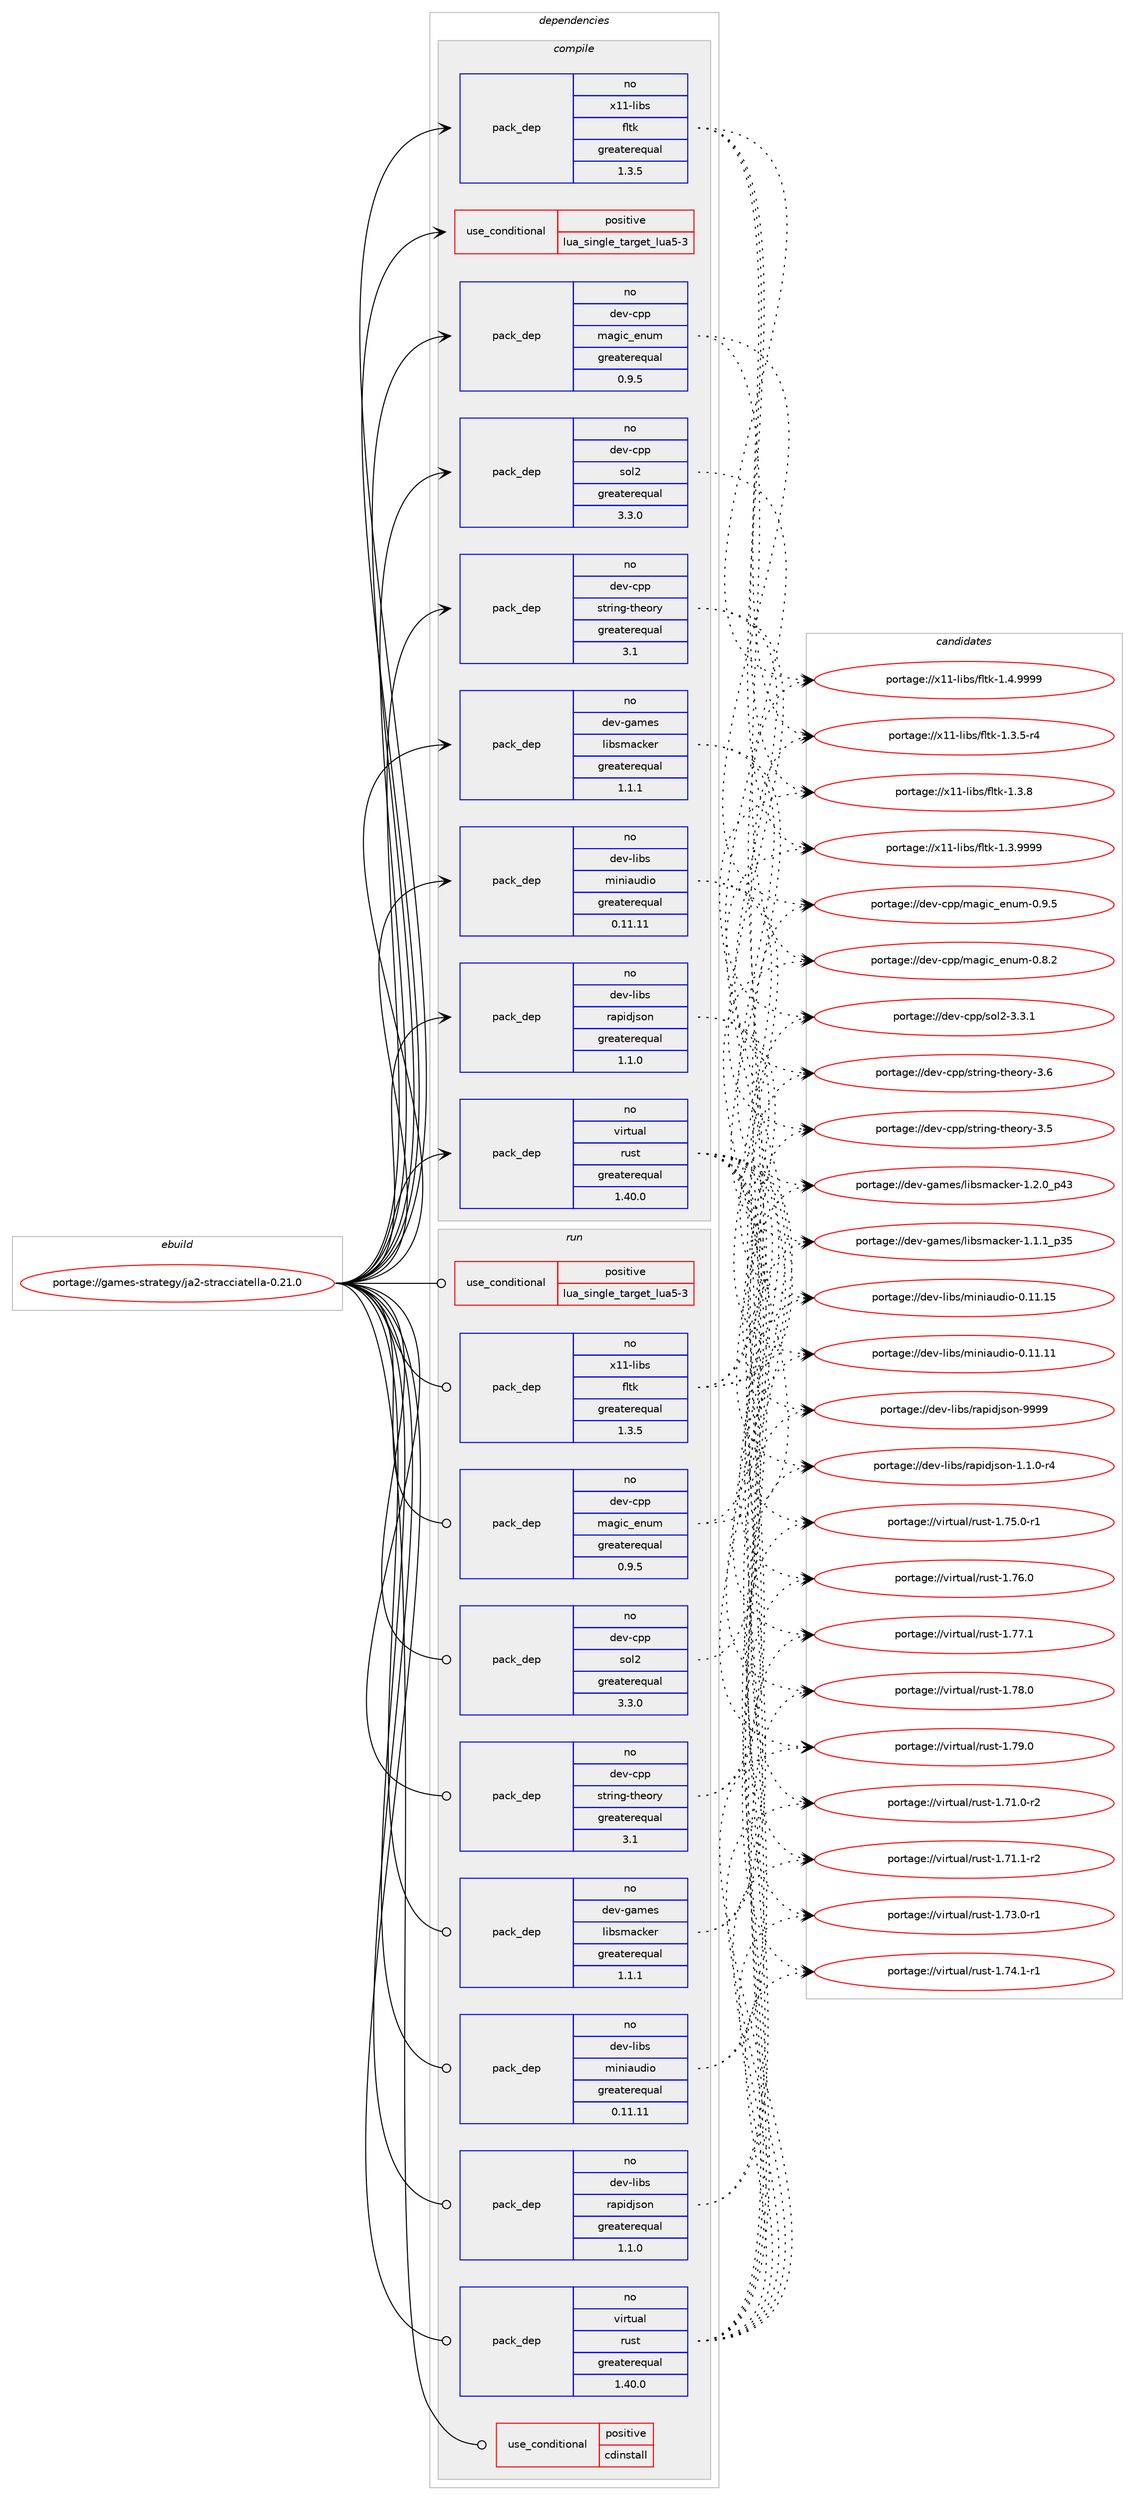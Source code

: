 digraph prolog {

# *************
# Graph options
# *************

newrank=true;
concentrate=true;
compound=true;
graph [rankdir=LR,fontname=Helvetica,fontsize=10,ranksep=1.5];#, ranksep=2.5, nodesep=0.2];
edge  [arrowhead=vee];
node  [fontname=Helvetica,fontsize=10];

# **********
# The ebuild
# **********

subgraph cluster_leftcol {
color=gray;
rank=same;
label=<<i>ebuild</i>>;
id [label="portage://games-strategy/ja2-stracciatella-0.21.0", color=red, width=4, href="../games-strategy/ja2-stracciatella-0.21.0.svg"];
}

# ****************
# The dependencies
# ****************

subgraph cluster_midcol {
color=gray;
label=<<i>dependencies</i>>;
subgraph cluster_compile {
fillcolor="#eeeeee";
style=filled;
label=<<i>compile</i>>;
subgraph cond63387 {
dependency116917 [label=<<TABLE BORDER="0" CELLBORDER="1" CELLSPACING="0" CELLPADDING="4"><TR><TD ROWSPAN="3" CELLPADDING="10">use_conditional</TD></TR><TR><TD>positive</TD></TR><TR><TD>lua_single_target_lua5-3</TD></TR></TABLE>>, shape=none, color=red];
# *** BEGIN UNKNOWN DEPENDENCY TYPE (TODO) ***
# dependency116917 -> package_dependency(portage://games-strategy/ja2-stracciatella-0.21.0,install,no,dev-lang,lua,none,[,,],[slot(5.3)],[])
# *** END UNKNOWN DEPENDENCY TYPE (TODO) ***

}
id:e -> dependency116917:w [weight=20,style="solid",arrowhead="vee"];
subgraph pack52025 {
dependency116918 [label=<<TABLE BORDER="0" CELLBORDER="1" CELLSPACING="0" CELLPADDING="4" WIDTH="220"><TR><TD ROWSPAN="6" CELLPADDING="30">pack_dep</TD></TR><TR><TD WIDTH="110">no</TD></TR><TR><TD>dev-cpp</TD></TR><TR><TD>magic_enum</TD></TR><TR><TD>greaterequal</TD></TR><TR><TD>0.9.5</TD></TR></TABLE>>, shape=none, color=blue];
}
id:e -> dependency116918:w [weight=20,style="solid",arrowhead="vee"];
subgraph pack52026 {
dependency116919 [label=<<TABLE BORDER="0" CELLBORDER="1" CELLSPACING="0" CELLPADDING="4" WIDTH="220"><TR><TD ROWSPAN="6" CELLPADDING="30">pack_dep</TD></TR><TR><TD WIDTH="110">no</TD></TR><TR><TD>dev-cpp</TD></TR><TR><TD>sol2</TD></TR><TR><TD>greaterequal</TD></TR><TR><TD>3.3.0</TD></TR></TABLE>>, shape=none, color=blue];
}
id:e -> dependency116919:w [weight=20,style="solid",arrowhead="vee"];
subgraph pack52027 {
dependency116920 [label=<<TABLE BORDER="0" CELLBORDER="1" CELLSPACING="0" CELLPADDING="4" WIDTH="220"><TR><TD ROWSPAN="6" CELLPADDING="30">pack_dep</TD></TR><TR><TD WIDTH="110">no</TD></TR><TR><TD>dev-cpp</TD></TR><TR><TD>string-theory</TD></TR><TR><TD>greaterequal</TD></TR><TR><TD>3.1</TD></TR></TABLE>>, shape=none, color=blue];
}
id:e -> dependency116920:w [weight=20,style="solid",arrowhead="vee"];
subgraph pack52028 {
dependency116921 [label=<<TABLE BORDER="0" CELLBORDER="1" CELLSPACING="0" CELLPADDING="4" WIDTH="220"><TR><TD ROWSPAN="6" CELLPADDING="30">pack_dep</TD></TR><TR><TD WIDTH="110">no</TD></TR><TR><TD>dev-games</TD></TR><TR><TD>libsmacker</TD></TR><TR><TD>greaterequal</TD></TR><TR><TD>1.1.1</TD></TR></TABLE>>, shape=none, color=blue];
}
id:e -> dependency116921:w [weight=20,style="solid",arrowhead="vee"];
subgraph pack52029 {
dependency116922 [label=<<TABLE BORDER="0" CELLBORDER="1" CELLSPACING="0" CELLPADDING="4" WIDTH="220"><TR><TD ROWSPAN="6" CELLPADDING="30">pack_dep</TD></TR><TR><TD WIDTH="110">no</TD></TR><TR><TD>dev-libs</TD></TR><TR><TD>miniaudio</TD></TR><TR><TD>greaterequal</TD></TR><TR><TD>0.11.11</TD></TR></TABLE>>, shape=none, color=blue];
}
id:e -> dependency116922:w [weight=20,style="solid",arrowhead="vee"];
subgraph pack52030 {
dependency116923 [label=<<TABLE BORDER="0" CELLBORDER="1" CELLSPACING="0" CELLPADDING="4" WIDTH="220"><TR><TD ROWSPAN="6" CELLPADDING="30">pack_dep</TD></TR><TR><TD WIDTH="110">no</TD></TR><TR><TD>dev-libs</TD></TR><TR><TD>rapidjson</TD></TR><TR><TD>greaterequal</TD></TR><TR><TD>1.1.0</TD></TR></TABLE>>, shape=none, color=blue];
}
id:e -> dependency116923:w [weight=20,style="solid",arrowhead="vee"];
# *** BEGIN UNKNOWN DEPENDENCY TYPE (TODO) ***
# id -> package_dependency(portage://games-strategy/ja2-stracciatella-0.21.0,install,no,media-libs,libsdl2,none,[,,],[],[use(enable(X),none),use(enable(sound),none),use(enable(video),none)])
# *** END UNKNOWN DEPENDENCY TYPE (TODO) ***

subgraph pack52031 {
dependency116924 [label=<<TABLE BORDER="0" CELLBORDER="1" CELLSPACING="0" CELLPADDING="4" WIDTH="220"><TR><TD ROWSPAN="6" CELLPADDING="30">pack_dep</TD></TR><TR><TD WIDTH="110">no</TD></TR><TR><TD>virtual</TD></TR><TR><TD>rust</TD></TR><TR><TD>greaterequal</TD></TR><TR><TD>1.40.0</TD></TR></TABLE>>, shape=none, color=blue];
}
id:e -> dependency116924:w [weight=20,style="solid",arrowhead="vee"];
subgraph pack52032 {
dependency116925 [label=<<TABLE BORDER="0" CELLBORDER="1" CELLSPACING="0" CELLPADDING="4" WIDTH="220"><TR><TD ROWSPAN="6" CELLPADDING="30">pack_dep</TD></TR><TR><TD WIDTH="110">no</TD></TR><TR><TD>x11-libs</TD></TR><TR><TD>fltk</TD></TR><TR><TD>greaterequal</TD></TR><TR><TD>1.3.5</TD></TR></TABLE>>, shape=none, color=blue];
}
id:e -> dependency116925:w [weight=20,style="solid",arrowhead="vee"];
}
subgraph cluster_compileandrun {
fillcolor="#eeeeee";
style=filled;
label=<<i>compile and run</i>>;
}
subgraph cluster_run {
fillcolor="#eeeeee";
style=filled;
label=<<i>run</i>>;
subgraph cond63388 {
dependency116926 [label=<<TABLE BORDER="0" CELLBORDER="1" CELLSPACING="0" CELLPADDING="4"><TR><TD ROWSPAN="3" CELLPADDING="10">use_conditional</TD></TR><TR><TD>positive</TD></TR><TR><TD>cdinstall</TD></TR></TABLE>>, shape=none, color=red];
# *** BEGIN UNKNOWN DEPENDENCY TYPE (TODO) ***
# dependency116926 -> package_dependency(portage://games-strategy/ja2-stracciatella-0.21.0,run,no,games-strategy,ja2-stracciatella-data,none,[,,],[],[])
# *** END UNKNOWN DEPENDENCY TYPE (TODO) ***

}
id:e -> dependency116926:w [weight=20,style="solid",arrowhead="odot"];
subgraph cond63389 {
dependency116927 [label=<<TABLE BORDER="0" CELLBORDER="1" CELLSPACING="0" CELLPADDING="4"><TR><TD ROWSPAN="3" CELLPADDING="10">use_conditional</TD></TR><TR><TD>positive</TD></TR><TR><TD>lua_single_target_lua5-3</TD></TR></TABLE>>, shape=none, color=red];
# *** BEGIN UNKNOWN DEPENDENCY TYPE (TODO) ***
# dependency116927 -> package_dependency(portage://games-strategy/ja2-stracciatella-0.21.0,run,no,dev-lang,lua,none,[,,],[slot(5.3)],[])
# *** END UNKNOWN DEPENDENCY TYPE (TODO) ***

}
id:e -> dependency116927:w [weight=20,style="solid",arrowhead="odot"];
subgraph pack52033 {
dependency116928 [label=<<TABLE BORDER="0" CELLBORDER="1" CELLSPACING="0" CELLPADDING="4" WIDTH="220"><TR><TD ROWSPAN="6" CELLPADDING="30">pack_dep</TD></TR><TR><TD WIDTH="110">no</TD></TR><TR><TD>dev-cpp</TD></TR><TR><TD>magic_enum</TD></TR><TR><TD>greaterequal</TD></TR><TR><TD>0.9.5</TD></TR></TABLE>>, shape=none, color=blue];
}
id:e -> dependency116928:w [weight=20,style="solid",arrowhead="odot"];
subgraph pack52034 {
dependency116929 [label=<<TABLE BORDER="0" CELLBORDER="1" CELLSPACING="0" CELLPADDING="4" WIDTH="220"><TR><TD ROWSPAN="6" CELLPADDING="30">pack_dep</TD></TR><TR><TD WIDTH="110">no</TD></TR><TR><TD>dev-cpp</TD></TR><TR><TD>sol2</TD></TR><TR><TD>greaterequal</TD></TR><TR><TD>3.3.0</TD></TR></TABLE>>, shape=none, color=blue];
}
id:e -> dependency116929:w [weight=20,style="solid",arrowhead="odot"];
subgraph pack52035 {
dependency116930 [label=<<TABLE BORDER="0" CELLBORDER="1" CELLSPACING="0" CELLPADDING="4" WIDTH="220"><TR><TD ROWSPAN="6" CELLPADDING="30">pack_dep</TD></TR><TR><TD WIDTH="110">no</TD></TR><TR><TD>dev-cpp</TD></TR><TR><TD>string-theory</TD></TR><TR><TD>greaterequal</TD></TR><TR><TD>3.1</TD></TR></TABLE>>, shape=none, color=blue];
}
id:e -> dependency116930:w [weight=20,style="solid",arrowhead="odot"];
subgraph pack52036 {
dependency116931 [label=<<TABLE BORDER="0" CELLBORDER="1" CELLSPACING="0" CELLPADDING="4" WIDTH="220"><TR><TD ROWSPAN="6" CELLPADDING="30">pack_dep</TD></TR><TR><TD WIDTH="110">no</TD></TR><TR><TD>dev-games</TD></TR><TR><TD>libsmacker</TD></TR><TR><TD>greaterequal</TD></TR><TR><TD>1.1.1</TD></TR></TABLE>>, shape=none, color=blue];
}
id:e -> dependency116931:w [weight=20,style="solid",arrowhead="odot"];
subgraph pack52037 {
dependency116932 [label=<<TABLE BORDER="0" CELLBORDER="1" CELLSPACING="0" CELLPADDING="4" WIDTH="220"><TR><TD ROWSPAN="6" CELLPADDING="30">pack_dep</TD></TR><TR><TD WIDTH="110">no</TD></TR><TR><TD>dev-libs</TD></TR><TR><TD>miniaudio</TD></TR><TR><TD>greaterequal</TD></TR><TR><TD>0.11.11</TD></TR></TABLE>>, shape=none, color=blue];
}
id:e -> dependency116932:w [weight=20,style="solid",arrowhead="odot"];
subgraph pack52038 {
dependency116933 [label=<<TABLE BORDER="0" CELLBORDER="1" CELLSPACING="0" CELLPADDING="4" WIDTH="220"><TR><TD ROWSPAN="6" CELLPADDING="30">pack_dep</TD></TR><TR><TD WIDTH="110">no</TD></TR><TR><TD>dev-libs</TD></TR><TR><TD>rapidjson</TD></TR><TR><TD>greaterequal</TD></TR><TR><TD>1.1.0</TD></TR></TABLE>>, shape=none, color=blue];
}
id:e -> dependency116933:w [weight=20,style="solid",arrowhead="odot"];
# *** BEGIN UNKNOWN DEPENDENCY TYPE (TODO) ***
# id -> package_dependency(portage://games-strategy/ja2-stracciatella-0.21.0,run,no,media-libs,libsdl2,none,[,,],[],[use(enable(X),none),use(enable(sound),none),use(enable(video),none)])
# *** END UNKNOWN DEPENDENCY TYPE (TODO) ***

subgraph pack52039 {
dependency116934 [label=<<TABLE BORDER="0" CELLBORDER="1" CELLSPACING="0" CELLPADDING="4" WIDTH="220"><TR><TD ROWSPAN="6" CELLPADDING="30">pack_dep</TD></TR><TR><TD WIDTH="110">no</TD></TR><TR><TD>virtual</TD></TR><TR><TD>rust</TD></TR><TR><TD>greaterequal</TD></TR><TR><TD>1.40.0</TD></TR></TABLE>>, shape=none, color=blue];
}
id:e -> dependency116934:w [weight=20,style="solid",arrowhead="odot"];
subgraph pack52040 {
dependency116935 [label=<<TABLE BORDER="0" CELLBORDER="1" CELLSPACING="0" CELLPADDING="4" WIDTH="220"><TR><TD ROWSPAN="6" CELLPADDING="30">pack_dep</TD></TR><TR><TD WIDTH="110">no</TD></TR><TR><TD>x11-libs</TD></TR><TR><TD>fltk</TD></TR><TR><TD>greaterequal</TD></TR><TR><TD>1.3.5</TD></TR></TABLE>>, shape=none, color=blue];
}
id:e -> dependency116935:w [weight=20,style="solid",arrowhead="odot"];
}
}

# **************
# The candidates
# **************

subgraph cluster_choices {
rank=same;
color=gray;
label=<<i>candidates</i>>;

subgraph choice52025 {
color=black;
nodesep=1;
choice100101118459911211247109971031059995101110117109454846564650 [label="portage://dev-cpp/magic_enum-0.8.2", color=red, width=4,href="../dev-cpp/magic_enum-0.8.2.svg"];
choice100101118459911211247109971031059995101110117109454846574653 [label="portage://dev-cpp/magic_enum-0.9.5", color=red, width=4,href="../dev-cpp/magic_enum-0.9.5.svg"];
dependency116918:e -> choice100101118459911211247109971031059995101110117109454846564650:w [style=dotted,weight="100"];
dependency116918:e -> choice100101118459911211247109971031059995101110117109454846574653:w [style=dotted,weight="100"];
}
subgraph choice52026 {
color=black;
nodesep=1;
choice10010111845991121124711511110850455146514649 [label="portage://dev-cpp/sol2-3.3.1", color=red, width=4,href="../dev-cpp/sol2-3.3.1.svg"];
dependency116919:e -> choice10010111845991121124711511110850455146514649:w [style=dotted,weight="100"];
}
subgraph choice52027 {
color=black;
nodesep=1;
choice1001011184599112112471151161141051101034511610410111111412145514653 [label="portage://dev-cpp/string-theory-3.5", color=red, width=4,href="../dev-cpp/string-theory-3.5.svg"];
choice1001011184599112112471151161141051101034511610410111111412145514654 [label="portage://dev-cpp/string-theory-3.6", color=red, width=4,href="../dev-cpp/string-theory-3.6.svg"];
dependency116920:e -> choice1001011184599112112471151161141051101034511610410111111412145514653:w [style=dotted,weight="100"];
dependency116920:e -> choice1001011184599112112471151161141051101034511610410111111412145514654:w [style=dotted,weight="100"];
}
subgraph choice52028 {
color=black;
nodesep=1;
choice100101118451039710910111547108105981151099799107101114454946494649951125153 [label="portage://dev-games/libsmacker-1.1.1_p35", color=red, width=4,href="../dev-games/libsmacker-1.1.1_p35.svg"];
choice100101118451039710910111547108105981151099799107101114454946504648951125251 [label="portage://dev-games/libsmacker-1.2.0_p43", color=red, width=4,href="../dev-games/libsmacker-1.2.0_p43.svg"];
dependency116921:e -> choice100101118451039710910111547108105981151099799107101114454946494649951125153:w [style=dotted,weight="100"];
dependency116921:e -> choice100101118451039710910111547108105981151099799107101114454946504648951125251:w [style=dotted,weight="100"];
}
subgraph choice52029 {
color=black;
nodesep=1;
choice100101118451081059811547109105110105971171001051114548464949464949 [label="portage://dev-libs/miniaudio-0.11.11", color=red, width=4,href="../dev-libs/miniaudio-0.11.11.svg"];
choice100101118451081059811547109105110105971171001051114548464949464953 [label="portage://dev-libs/miniaudio-0.11.15", color=red, width=4,href="../dev-libs/miniaudio-0.11.15.svg"];
dependency116922:e -> choice100101118451081059811547109105110105971171001051114548464949464949:w [style=dotted,weight="100"];
dependency116922:e -> choice100101118451081059811547109105110105971171001051114548464949464953:w [style=dotted,weight="100"];
}
subgraph choice52030 {
color=black;
nodesep=1;
choice100101118451081059811547114971121051001061151111104549464946484511452 [label="portage://dev-libs/rapidjson-1.1.0-r4", color=red, width=4,href="../dev-libs/rapidjson-1.1.0-r4.svg"];
choice100101118451081059811547114971121051001061151111104557575757 [label="portage://dev-libs/rapidjson-9999", color=red, width=4,href="../dev-libs/rapidjson-9999.svg"];
dependency116923:e -> choice100101118451081059811547114971121051001061151111104549464946484511452:w [style=dotted,weight="100"];
dependency116923:e -> choice100101118451081059811547114971121051001061151111104557575757:w [style=dotted,weight="100"];
}
subgraph choice52031 {
color=black;
nodesep=1;
choice1181051141161179710847114117115116454946554946484511450 [label="portage://virtual/rust-1.71.0-r2", color=red, width=4,href="../virtual/rust-1.71.0-r2.svg"];
choice1181051141161179710847114117115116454946554946494511450 [label="portage://virtual/rust-1.71.1-r2", color=red, width=4,href="../virtual/rust-1.71.1-r2.svg"];
choice1181051141161179710847114117115116454946555146484511449 [label="portage://virtual/rust-1.73.0-r1", color=red, width=4,href="../virtual/rust-1.73.0-r1.svg"];
choice1181051141161179710847114117115116454946555246494511449 [label="portage://virtual/rust-1.74.1-r1", color=red, width=4,href="../virtual/rust-1.74.1-r1.svg"];
choice1181051141161179710847114117115116454946555346484511449 [label="portage://virtual/rust-1.75.0-r1", color=red, width=4,href="../virtual/rust-1.75.0-r1.svg"];
choice118105114116117971084711411711511645494655544648 [label="portage://virtual/rust-1.76.0", color=red, width=4,href="../virtual/rust-1.76.0.svg"];
choice118105114116117971084711411711511645494655554649 [label="portage://virtual/rust-1.77.1", color=red, width=4,href="../virtual/rust-1.77.1.svg"];
choice118105114116117971084711411711511645494655564648 [label="portage://virtual/rust-1.78.0", color=red, width=4,href="../virtual/rust-1.78.0.svg"];
choice118105114116117971084711411711511645494655574648 [label="portage://virtual/rust-1.79.0", color=red, width=4,href="../virtual/rust-1.79.0.svg"];
dependency116924:e -> choice1181051141161179710847114117115116454946554946484511450:w [style=dotted,weight="100"];
dependency116924:e -> choice1181051141161179710847114117115116454946554946494511450:w [style=dotted,weight="100"];
dependency116924:e -> choice1181051141161179710847114117115116454946555146484511449:w [style=dotted,weight="100"];
dependency116924:e -> choice1181051141161179710847114117115116454946555246494511449:w [style=dotted,weight="100"];
dependency116924:e -> choice1181051141161179710847114117115116454946555346484511449:w [style=dotted,weight="100"];
dependency116924:e -> choice118105114116117971084711411711511645494655544648:w [style=dotted,weight="100"];
dependency116924:e -> choice118105114116117971084711411711511645494655554649:w [style=dotted,weight="100"];
dependency116924:e -> choice118105114116117971084711411711511645494655564648:w [style=dotted,weight="100"];
dependency116924:e -> choice118105114116117971084711411711511645494655574648:w [style=dotted,weight="100"];
}
subgraph choice52032 {
color=black;
nodesep=1;
choice12049494510810598115471021081161074549465146534511452 [label="portage://x11-libs/fltk-1.3.5-r4", color=red, width=4,href="../x11-libs/fltk-1.3.5-r4.svg"];
choice1204949451081059811547102108116107454946514656 [label="portage://x11-libs/fltk-1.3.8", color=red, width=4,href="../x11-libs/fltk-1.3.8.svg"];
choice1204949451081059811547102108116107454946514657575757 [label="portage://x11-libs/fltk-1.3.9999", color=red, width=4,href="../x11-libs/fltk-1.3.9999.svg"];
choice1204949451081059811547102108116107454946524657575757 [label="portage://x11-libs/fltk-1.4.9999", color=red, width=4,href="../x11-libs/fltk-1.4.9999.svg"];
dependency116925:e -> choice12049494510810598115471021081161074549465146534511452:w [style=dotted,weight="100"];
dependency116925:e -> choice1204949451081059811547102108116107454946514656:w [style=dotted,weight="100"];
dependency116925:e -> choice1204949451081059811547102108116107454946514657575757:w [style=dotted,weight="100"];
dependency116925:e -> choice1204949451081059811547102108116107454946524657575757:w [style=dotted,weight="100"];
}
subgraph choice52033 {
color=black;
nodesep=1;
choice100101118459911211247109971031059995101110117109454846564650 [label="portage://dev-cpp/magic_enum-0.8.2", color=red, width=4,href="../dev-cpp/magic_enum-0.8.2.svg"];
choice100101118459911211247109971031059995101110117109454846574653 [label="portage://dev-cpp/magic_enum-0.9.5", color=red, width=4,href="../dev-cpp/magic_enum-0.9.5.svg"];
dependency116928:e -> choice100101118459911211247109971031059995101110117109454846564650:w [style=dotted,weight="100"];
dependency116928:e -> choice100101118459911211247109971031059995101110117109454846574653:w [style=dotted,weight="100"];
}
subgraph choice52034 {
color=black;
nodesep=1;
choice10010111845991121124711511110850455146514649 [label="portage://dev-cpp/sol2-3.3.1", color=red, width=4,href="../dev-cpp/sol2-3.3.1.svg"];
dependency116929:e -> choice10010111845991121124711511110850455146514649:w [style=dotted,weight="100"];
}
subgraph choice52035 {
color=black;
nodesep=1;
choice1001011184599112112471151161141051101034511610410111111412145514653 [label="portage://dev-cpp/string-theory-3.5", color=red, width=4,href="../dev-cpp/string-theory-3.5.svg"];
choice1001011184599112112471151161141051101034511610410111111412145514654 [label="portage://dev-cpp/string-theory-3.6", color=red, width=4,href="../dev-cpp/string-theory-3.6.svg"];
dependency116930:e -> choice1001011184599112112471151161141051101034511610410111111412145514653:w [style=dotted,weight="100"];
dependency116930:e -> choice1001011184599112112471151161141051101034511610410111111412145514654:w [style=dotted,weight="100"];
}
subgraph choice52036 {
color=black;
nodesep=1;
choice100101118451039710910111547108105981151099799107101114454946494649951125153 [label="portage://dev-games/libsmacker-1.1.1_p35", color=red, width=4,href="../dev-games/libsmacker-1.1.1_p35.svg"];
choice100101118451039710910111547108105981151099799107101114454946504648951125251 [label="portage://dev-games/libsmacker-1.2.0_p43", color=red, width=4,href="../dev-games/libsmacker-1.2.0_p43.svg"];
dependency116931:e -> choice100101118451039710910111547108105981151099799107101114454946494649951125153:w [style=dotted,weight="100"];
dependency116931:e -> choice100101118451039710910111547108105981151099799107101114454946504648951125251:w [style=dotted,weight="100"];
}
subgraph choice52037 {
color=black;
nodesep=1;
choice100101118451081059811547109105110105971171001051114548464949464949 [label="portage://dev-libs/miniaudio-0.11.11", color=red, width=4,href="../dev-libs/miniaudio-0.11.11.svg"];
choice100101118451081059811547109105110105971171001051114548464949464953 [label="portage://dev-libs/miniaudio-0.11.15", color=red, width=4,href="../dev-libs/miniaudio-0.11.15.svg"];
dependency116932:e -> choice100101118451081059811547109105110105971171001051114548464949464949:w [style=dotted,weight="100"];
dependency116932:e -> choice100101118451081059811547109105110105971171001051114548464949464953:w [style=dotted,weight="100"];
}
subgraph choice52038 {
color=black;
nodesep=1;
choice100101118451081059811547114971121051001061151111104549464946484511452 [label="portage://dev-libs/rapidjson-1.1.0-r4", color=red, width=4,href="../dev-libs/rapidjson-1.1.0-r4.svg"];
choice100101118451081059811547114971121051001061151111104557575757 [label="portage://dev-libs/rapidjson-9999", color=red, width=4,href="../dev-libs/rapidjson-9999.svg"];
dependency116933:e -> choice100101118451081059811547114971121051001061151111104549464946484511452:w [style=dotted,weight="100"];
dependency116933:e -> choice100101118451081059811547114971121051001061151111104557575757:w [style=dotted,weight="100"];
}
subgraph choice52039 {
color=black;
nodesep=1;
choice1181051141161179710847114117115116454946554946484511450 [label="portage://virtual/rust-1.71.0-r2", color=red, width=4,href="../virtual/rust-1.71.0-r2.svg"];
choice1181051141161179710847114117115116454946554946494511450 [label="portage://virtual/rust-1.71.1-r2", color=red, width=4,href="../virtual/rust-1.71.1-r2.svg"];
choice1181051141161179710847114117115116454946555146484511449 [label="portage://virtual/rust-1.73.0-r1", color=red, width=4,href="../virtual/rust-1.73.0-r1.svg"];
choice1181051141161179710847114117115116454946555246494511449 [label="portage://virtual/rust-1.74.1-r1", color=red, width=4,href="../virtual/rust-1.74.1-r1.svg"];
choice1181051141161179710847114117115116454946555346484511449 [label="portage://virtual/rust-1.75.0-r1", color=red, width=4,href="../virtual/rust-1.75.0-r1.svg"];
choice118105114116117971084711411711511645494655544648 [label="portage://virtual/rust-1.76.0", color=red, width=4,href="../virtual/rust-1.76.0.svg"];
choice118105114116117971084711411711511645494655554649 [label="portage://virtual/rust-1.77.1", color=red, width=4,href="../virtual/rust-1.77.1.svg"];
choice118105114116117971084711411711511645494655564648 [label="portage://virtual/rust-1.78.0", color=red, width=4,href="../virtual/rust-1.78.0.svg"];
choice118105114116117971084711411711511645494655574648 [label="portage://virtual/rust-1.79.0", color=red, width=4,href="../virtual/rust-1.79.0.svg"];
dependency116934:e -> choice1181051141161179710847114117115116454946554946484511450:w [style=dotted,weight="100"];
dependency116934:e -> choice1181051141161179710847114117115116454946554946494511450:w [style=dotted,weight="100"];
dependency116934:e -> choice1181051141161179710847114117115116454946555146484511449:w [style=dotted,weight="100"];
dependency116934:e -> choice1181051141161179710847114117115116454946555246494511449:w [style=dotted,weight="100"];
dependency116934:e -> choice1181051141161179710847114117115116454946555346484511449:w [style=dotted,weight="100"];
dependency116934:e -> choice118105114116117971084711411711511645494655544648:w [style=dotted,weight="100"];
dependency116934:e -> choice118105114116117971084711411711511645494655554649:w [style=dotted,weight="100"];
dependency116934:e -> choice118105114116117971084711411711511645494655564648:w [style=dotted,weight="100"];
dependency116934:e -> choice118105114116117971084711411711511645494655574648:w [style=dotted,weight="100"];
}
subgraph choice52040 {
color=black;
nodesep=1;
choice12049494510810598115471021081161074549465146534511452 [label="portage://x11-libs/fltk-1.3.5-r4", color=red, width=4,href="../x11-libs/fltk-1.3.5-r4.svg"];
choice1204949451081059811547102108116107454946514656 [label="portage://x11-libs/fltk-1.3.8", color=red, width=4,href="../x11-libs/fltk-1.3.8.svg"];
choice1204949451081059811547102108116107454946514657575757 [label="portage://x11-libs/fltk-1.3.9999", color=red, width=4,href="../x11-libs/fltk-1.3.9999.svg"];
choice1204949451081059811547102108116107454946524657575757 [label="portage://x11-libs/fltk-1.4.9999", color=red, width=4,href="../x11-libs/fltk-1.4.9999.svg"];
dependency116935:e -> choice12049494510810598115471021081161074549465146534511452:w [style=dotted,weight="100"];
dependency116935:e -> choice1204949451081059811547102108116107454946514656:w [style=dotted,weight="100"];
dependency116935:e -> choice1204949451081059811547102108116107454946514657575757:w [style=dotted,weight="100"];
dependency116935:e -> choice1204949451081059811547102108116107454946524657575757:w [style=dotted,weight="100"];
}
}

}
